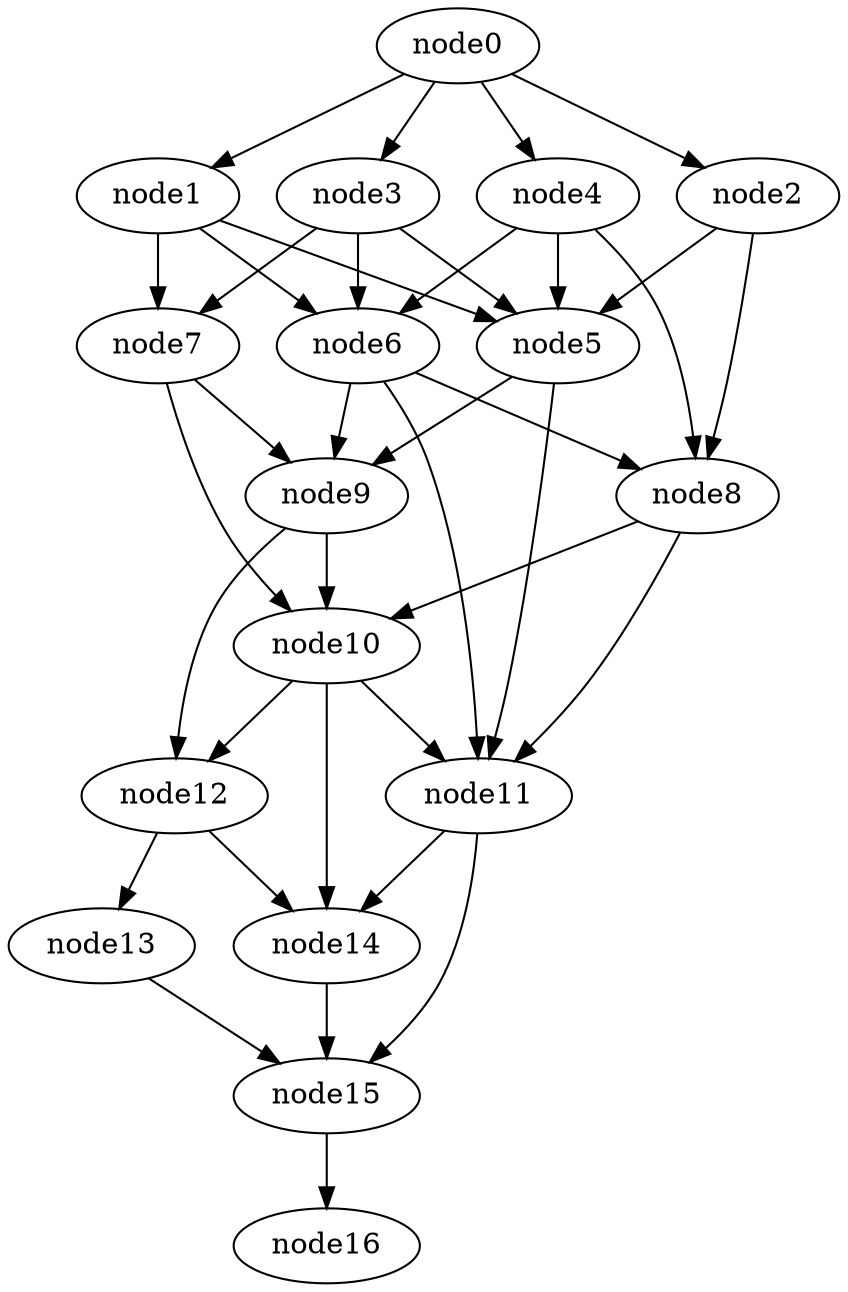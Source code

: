 digraph g{
	node16
	node15 -> node16
	node14 -> node15
	node13 -> node15
	node12 -> node14
	node12 -> node13
	node11 -> node15
	node11 -> node14
	node10 -> node14
	node10 -> node12
	node10 -> node11
	node9 -> node12
	node9 -> node10
	node8 -> node11
	node8 -> node10
	node7 -> node10
	node7 -> node9
	node6 -> node11
	node6 -> node9
	node6 -> node8
	node5 -> node11
	node5 -> node9
	node4 -> node8
	node4 -> node6
	node4 -> node5
	node3 -> node7
	node3 -> node6
	node3 -> node5
	node2 -> node8
	node2 -> node5
	node1 -> node7
	node1 -> node6
	node1 -> node5
	node0 -> node4
	node0 -> node3
	node0 -> node2
	node0 -> node1
}
